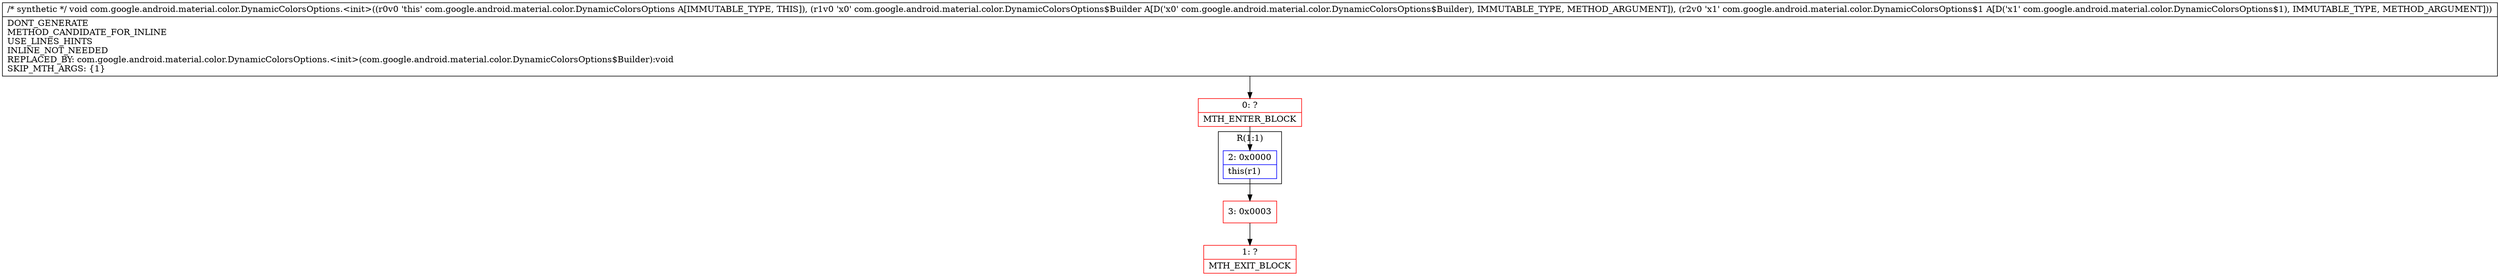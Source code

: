 digraph "CFG forcom.google.android.material.color.DynamicColorsOptions.\<init\>(Lcom\/google\/android\/material\/color\/DynamicColorsOptions$Builder;Lcom\/google\/android\/material\/color\/DynamicColorsOptions$1;)V" {
subgraph cluster_Region_1214098763 {
label = "R(1:1)";
node [shape=record,color=blue];
Node_2 [shape=record,label="{2\:\ 0x0000|this(r1)\l}"];
}
Node_0 [shape=record,color=red,label="{0\:\ ?|MTH_ENTER_BLOCK\l}"];
Node_3 [shape=record,color=red,label="{3\:\ 0x0003}"];
Node_1 [shape=record,color=red,label="{1\:\ ?|MTH_EXIT_BLOCK\l}"];
MethodNode[shape=record,label="{\/* synthetic *\/ void com.google.android.material.color.DynamicColorsOptions.\<init\>((r0v0 'this' com.google.android.material.color.DynamicColorsOptions A[IMMUTABLE_TYPE, THIS]), (r1v0 'x0' com.google.android.material.color.DynamicColorsOptions$Builder A[D('x0' com.google.android.material.color.DynamicColorsOptions$Builder), IMMUTABLE_TYPE, METHOD_ARGUMENT]), (r2v0 'x1' com.google.android.material.color.DynamicColorsOptions$1 A[D('x1' com.google.android.material.color.DynamicColorsOptions$1), IMMUTABLE_TYPE, METHOD_ARGUMENT]))  | DONT_GENERATE\lMETHOD_CANDIDATE_FOR_INLINE\lUSE_LINES_HINTS\lINLINE_NOT_NEEDED\lREPLACED_BY: com.google.android.material.color.DynamicColorsOptions.\<init\>(com.google.android.material.color.DynamicColorsOptions$Builder):void\lSKIP_MTH_ARGS: \{1\}\l}"];
MethodNode -> Node_0;Node_2 -> Node_3;
Node_0 -> Node_2;
Node_3 -> Node_1;
}

